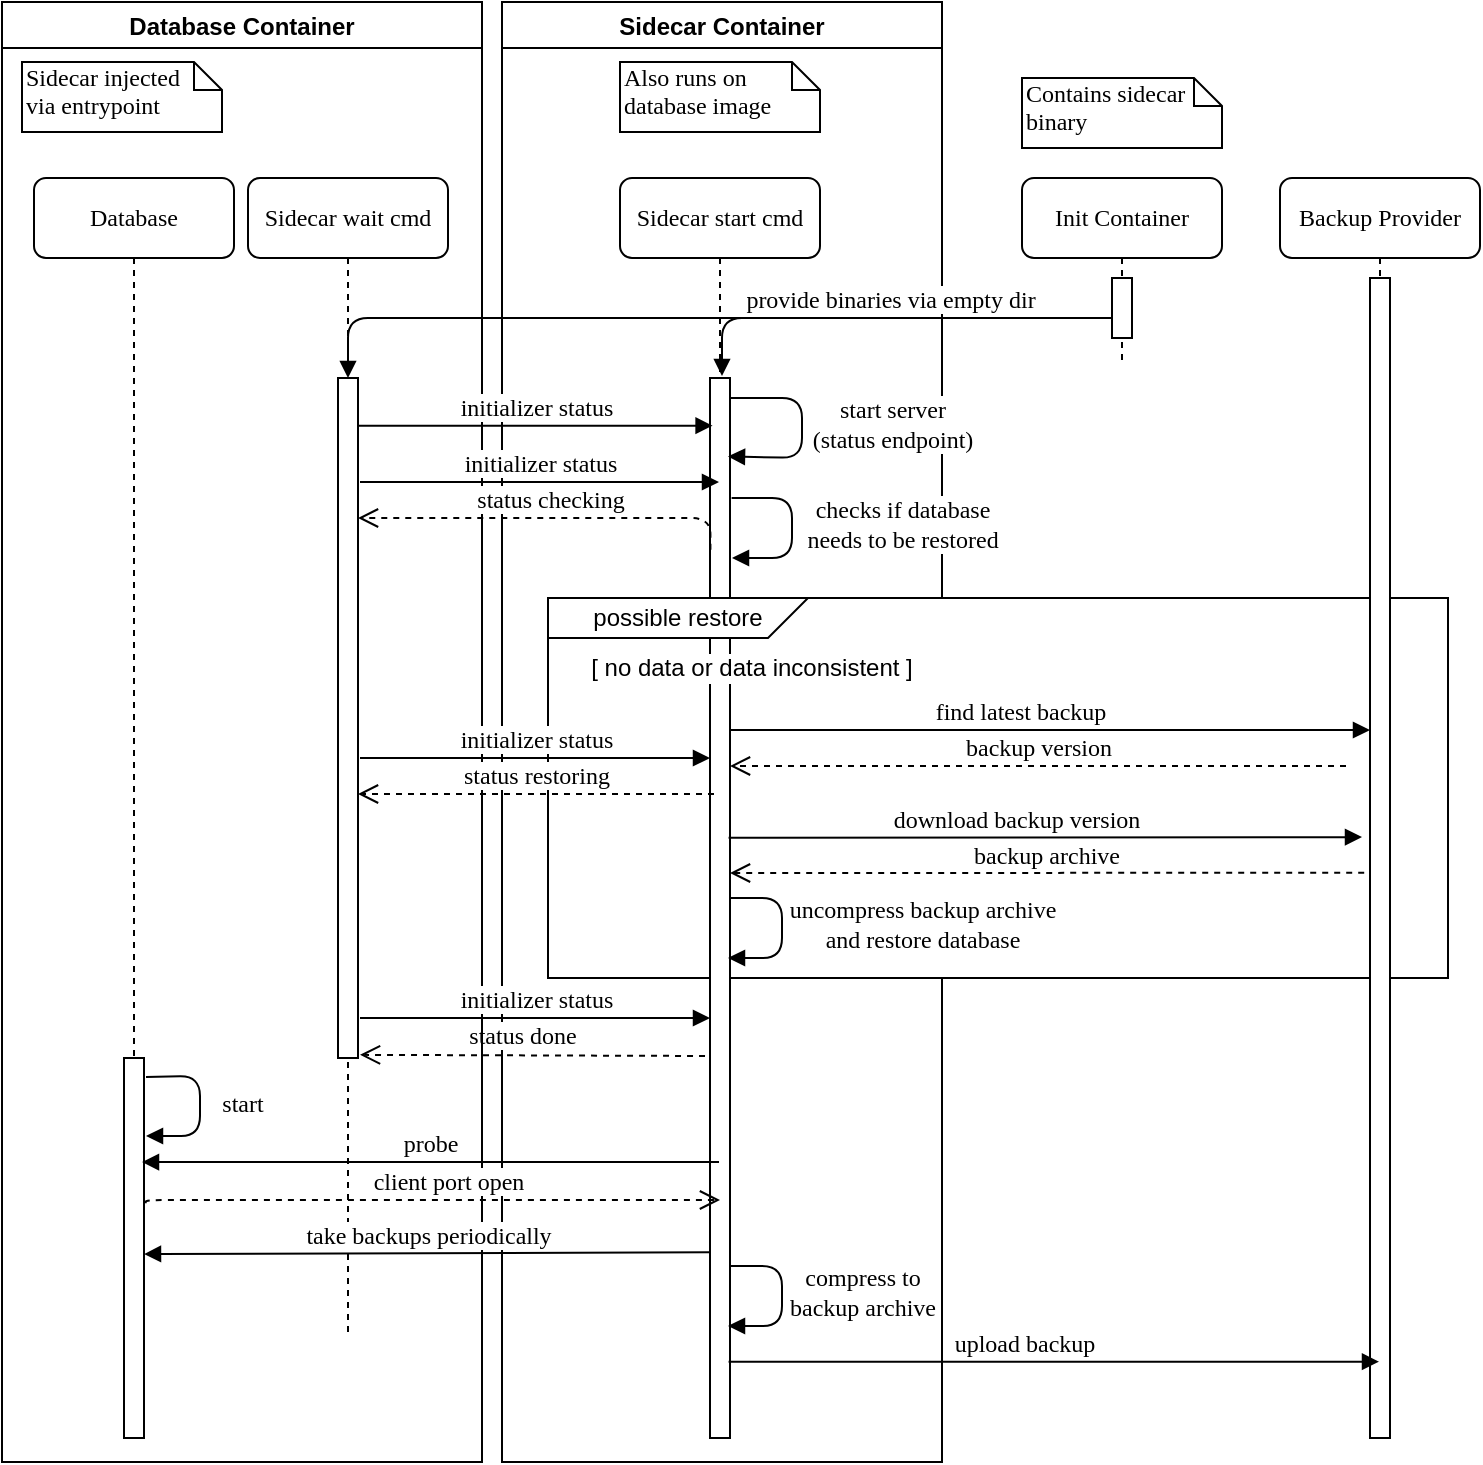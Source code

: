 <mxfile version="12.6.6" type="device"><diagram name="Page-1" id="13e1069c-82ec-6db2-03f1-153e76fe0fe0"><mxGraphModel dx="2031" dy="1277" grid="1" gridSize="10" guides="1" tooltips="1" connect="1" arrows="1" fold="1" page="1" pageScale="1" pageWidth="1100" pageHeight="850" background="#ffffff" math="0" shadow="0"><root><mxCell id="0"/><mxCell id="1" parent="0"/><mxCell id="8hgb_S_A5nP3CUkCG9I1-37" value="Sidecar Container" style="swimlane;labelBackgroundColor=#ffffff;" vertex="1" parent="1"><mxGeometry x="280" y="40" width="220" height="730" as="geometry"/></mxCell><mxCell id="8hgb_S_A5nP3CUkCG9I1-2" value="Also runs on database image" style="shape=note;whiteSpace=wrap;html=1;size=14;verticalAlign=top;align=left;spacingTop=-6;rounded=0;shadow=0;comic=0;labelBackgroundColor=none;strokeWidth=1;fontFamily=Verdana;fontSize=12" vertex="1" parent="8hgb_S_A5nP3CUkCG9I1-37"><mxGeometry x="59" y="30" width="100" height="35" as="geometry"/></mxCell><mxCell id="8hgb_S_A5nP3CUkCG9I1-31" value="status done" style="html=1;verticalAlign=bottom;endArrow=open;dashed=1;endSize=8;labelBackgroundColor=#ffffff;fontFamily=Verdana;fontSize=12;edgeStyle=elbowEdgeStyle;elbow=vertical;exitX=-0.048;exitY=0.474;exitDx=0;exitDy=0;exitPerimeter=0;fontColor=#000000;" edge="1" parent="8hgb_S_A5nP3CUkCG9I1-37"><mxGeometry x="0.061" relative="1" as="geometry"><mxPoint x="-71" y="526" as="targetPoint"/><Array as="points"><mxPoint x="144" y="526.43"/></Array><mxPoint x="101.52" y="526.99" as="sourcePoint"/><mxPoint as="offset"/></mxGeometry></mxCell><mxCell id="8hgb_S_A5nP3CUkCG9I1-13" value="" style="rounded=0;whiteSpace=wrap;html=1;" vertex="1" parent="1"><mxGeometry x="303" y="338" width="450" height="190" as="geometry"/></mxCell><mxCell id="7baba1c4bc27f4b0-2" value="Sidecar start cmd" style="shape=umlLifeline;perimeter=lifelinePerimeter;whiteSpace=wrap;html=1;container=1;collapsible=0;recursiveResize=0;outlineConnect=0;rounded=1;shadow=0;comic=0;labelBackgroundColor=#ffffff;strokeWidth=1;fontFamily=Verdana;fontSize=12;align=center;" parent="1" vertex="1"><mxGeometry x="339" y="128" width="100" height="630" as="geometry"/></mxCell><mxCell id="7baba1c4bc27f4b0-10" value="" style="html=1;points=[];perimeter=orthogonalPerimeter;rounded=0;shadow=0;comic=0;labelBackgroundColor=none;strokeWidth=1;fontFamily=Verdana;fontSize=12;align=center;" parent="7baba1c4bc27f4b0-2" vertex="1"><mxGeometry x="45" y="100" width="10" height="530" as="geometry"/></mxCell><mxCell id="8hgb_S_A5nP3CUkCG9I1-19" value="find latest backup" style="html=1;verticalAlign=bottom;endArrow=block;labelBackgroundColor=none;fontFamily=Verdana;fontSize=12;" edge="1" parent="7baba1c4bc27f4b0-2" target="8hgb_S_A5nP3CUkCG9I1-21"><mxGeometry x="-0.094" relative="1" as="geometry"><mxPoint x="55" y="276.0" as="sourcePoint"/><mxPoint x="375" y="276.0" as="targetPoint"/><Array as="points"/><mxPoint as="offset"/></mxGeometry></mxCell><mxCell id="8hgb_S_A5nP3CUkCG9I1-5" value="start server &lt;br&gt;(status endpoint)" style="html=1;verticalAlign=bottom;endArrow=block;labelBackgroundColor=#ffffff;fontFamily=Verdana;fontSize=12;entryX=0.9;entryY=0.074;entryDx=0;entryDy=0;entryPerimeter=0;" edge="1" parent="7baba1c4bc27f4b0-2" source="7baba1c4bc27f4b0-10" target="7baba1c4bc27f4b0-10"><mxGeometry x="0.349" y="50" relative="1" as="geometry"><mxPoint x="9.81" y="110.0" as="sourcePoint"/><mxPoint x="9.81" y="370" as="targetPoint"/><Array as="points"><mxPoint x="91" y="110"/><mxPoint x="91" y="140"/></Array><mxPoint x="50" y="-50" as="offset"/></mxGeometry></mxCell><mxCell id="8hgb_S_A5nP3CUkCG9I1-28" value="uncompress backup archive&lt;br&gt;and restore database" style="html=1;verticalAlign=bottom;endArrow=block;labelBackgroundColor=none;fontFamily=Verdana;fontSize=12;" edge="1" parent="7baba1c4bc27f4b0-2" source="7baba1c4bc27f4b0-10"><mxGeometry x="0.357" y="-70" relative="1" as="geometry"><mxPoint x="10.81" y="360.0" as="sourcePoint"/><mxPoint x="54" y="390" as="targetPoint"/><Array as="points"><mxPoint x="81" y="360"/><mxPoint x="81" y="390"/></Array><mxPoint x="70" y="70" as="offset"/></mxGeometry></mxCell><mxCell id="7baba1c4bc27f4b0-3" value="Init Container" style="shape=umlLifeline;perimeter=lifelinePerimeter;whiteSpace=wrap;html=1;container=1;collapsible=0;recursiveResize=0;outlineConnect=0;rounded=1;shadow=0;comic=0;labelBackgroundColor=none;strokeWidth=1;fontFamily=Verdana;fontSize=12;align=center;" parent="1" vertex="1"><mxGeometry x="540" y="128" width="100" height="92" as="geometry"/></mxCell><mxCell id="7baba1c4bc27f4b0-13" value="" style="html=1;points=[];perimeter=orthogonalPerimeter;rounded=0;shadow=0;comic=0;labelBackgroundColor=none;strokeWidth=1;fontFamily=Verdana;fontSize=12;align=center;" parent="7baba1c4bc27f4b0-3" vertex="1"><mxGeometry x="45" y="50" width="10" height="30" as="geometry"/></mxCell><mxCell id="7baba1c4bc27f4b0-8" value="Sidecar wait cmd" style="shape=umlLifeline;perimeter=lifelinePerimeter;whiteSpace=wrap;html=1;container=1;collapsible=0;recursiveResize=0;outlineConnect=0;rounded=1;shadow=0;comic=0;labelBackgroundColor=none;strokeWidth=1;fontFamily=Verdana;fontSize=12;align=center;" parent="1" vertex="1"><mxGeometry x="153" y="128" width="100" height="580" as="geometry"/></mxCell><mxCell id="7baba1c4bc27f4b0-9" value="" style="html=1;points=[];perimeter=orthogonalPerimeter;rounded=0;shadow=0;comic=0;labelBackgroundColor=none;strokeWidth=1;fontFamily=Verdana;fontSize=12;align=center;" parent="7baba1c4bc27f4b0-8" vertex="1"><mxGeometry x="45" y="100" width="10" height="340" as="geometry"/></mxCell><mxCell id="7baba1c4bc27f4b0-17" value="provide binaries via empty dir" style="html=1;verticalAlign=bottom;endArrow=block;labelBackgroundColor=#ffffff;fontFamily=Verdana;fontSize=12;edgeStyle=elbowEdgeStyle;elbow=vertical;" parent="1" source="7baba1c4bc27f4b0-13" target="7baba1c4bc27f4b0-9" edge="1"><mxGeometry x="-0.462" relative="1" as="geometry"><mxPoint x="513" y="212" as="sourcePoint"/><Array as="points"><mxPoint x="503" y="198"/></Array><mxPoint x="273" y="218" as="targetPoint"/><mxPoint as="offset"/></mxGeometry></mxCell><mxCell id="7baba1c4bc27f4b0-42" value="Contains sidecar&lt;br&gt;binary" style="shape=note;whiteSpace=wrap;html=1;size=14;verticalAlign=top;align=left;spacingTop=-6;rounded=0;shadow=0;comic=0;labelBackgroundColor=none;strokeWidth=1;fontFamily=Verdana;fontSize=12" parent="1" vertex="1"><mxGeometry x="540" y="78" width="100" height="35" as="geometry"/></mxCell><mxCell id="8hgb_S_A5nP3CUkCG9I1-3" value="" style="html=1;verticalAlign=bottom;endArrow=block;labelBackgroundColor=none;fontFamily=Verdana;fontSize=12;edgeStyle=elbowEdgeStyle;elbow=vertical;" edge="1" parent="1"><mxGeometry x="0.108" y="-17" relative="1" as="geometry"><mxPoint x="513" y="198" as="sourcePoint"/><Array as="points"><mxPoint x="423" y="198"/></Array><mxPoint x="390" y="227" as="targetPoint"/><mxPoint as="offset"/></mxGeometry></mxCell><mxCell id="8hgb_S_A5nP3CUkCG9I1-7" value="checks if database &lt;br&gt;needs to be restored" style="html=1;verticalAlign=bottom;endArrow=block;labelBackgroundColor=#ffffff;fontFamily=Verdana;fontSize=12;" edge="1" parent="1"><mxGeometry x="0.335" y="-55" relative="1" as="geometry"><mxPoint x="394.81" y="288.0" as="sourcePoint"/><mxPoint x="395" y="318" as="targetPoint"/><Array as="points"><mxPoint x="425" y="288"/><mxPoint x="425" y="318"/></Array><mxPoint x="55" y="55" as="offset"/></mxGeometry></mxCell><mxCell id="8hgb_S_A5nP3CUkCG9I1-12" value="possible restore" style="shape=card;whiteSpace=wrap;html=1;rotation=0;flipV=1;flipH=1;" vertex="1" parent="1"><mxGeometry x="303" y="338" width="130" height="20" as="geometry"/></mxCell><mxCell id="8hgb_S_A5nP3CUkCG9I1-20" value="Backup Provider" style="shape=umlLifeline;perimeter=lifelinePerimeter;whiteSpace=wrap;html=1;container=1;collapsible=0;recursiveResize=0;outlineConnect=0;rounded=1;shadow=0;comic=0;labelBackgroundColor=none;strokeWidth=1;fontFamily=Verdana;fontSize=12;align=center;" vertex="1" parent="1"><mxGeometry x="669" y="128" width="100" height="622" as="geometry"/></mxCell><mxCell id="8hgb_S_A5nP3CUkCG9I1-21" value="" style="html=1;points=[];perimeter=orthogonalPerimeter;rounded=0;shadow=0;comic=0;labelBackgroundColor=none;strokeWidth=1;fontFamily=Verdana;fontSize=12;align=center;" vertex="1" parent="8hgb_S_A5nP3CUkCG9I1-20"><mxGeometry x="45" y="50" width="10" height="580" as="geometry"/></mxCell><mxCell id="8hgb_S_A5nP3CUkCG9I1-23" value="backup version" style="html=1;verticalAlign=bottom;endArrow=open;dashed=1;endSize=8;labelBackgroundColor=none;fontFamily=Verdana;fontSize=12;edgeStyle=elbowEdgeStyle;elbow=vertical;" edge="1" parent="1" target="7baba1c4bc27f4b0-10"><mxGeometry relative="1" as="geometry"><mxPoint x="410" y="422" as="targetPoint"/><Array as="points"><mxPoint x="558" y="422"/></Array><mxPoint x="702" y="422" as="sourcePoint"/></mxGeometry></mxCell><mxCell id="8hgb_S_A5nP3CUkCG9I1-24" value="download backup version" style="html=1;verticalAlign=bottom;endArrow=block;labelBackgroundColor=#ffffff;fontFamily=Verdana;fontSize=12;exitX=0.929;exitY=0.511;exitDx=0;exitDy=0;exitPerimeter=0;entryX=-0.4;entryY=0.482;entryDx=0;entryDy=0;entryPerimeter=0;" edge="1" parent="1" target="8hgb_S_A5nP3CUkCG9I1-21"><mxGeometry x="-0.094" relative="1" as="geometry"><mxPoint x="393.29" y="457.83" as="sourcePoint"/><mxPoint x="697" y="457.83" as="targetPoint"/><Array as="points"/><mxPoint as="offset"/></mxGeometry></mxCell><mxCell id="8hgb_S_A5nP3CUkCG9I1-25" value="backup archive" style="html=1;verticalAlign=bottom;endArrow=open;dashed=1;endSize=8;labelBackgroundColor=#ffffff;fontFamily=Verdana;fontSize=12;edgeStyle=elbowEdgeStyle;elbow=vertical;exitX=-0.29;exitY=0.511;exitDx=0;exitDy=0;exitPerimeter=0;" edge="1" parent="1"><mxGeometry relative="1" as="geometry"><mxPoint x="394" y="476" as="targetPoint"/><Array as="points"/><mxPoint x="711.1" y="475.38" as="sourcePoint"/></mxGeometry></mxCell><mxCell id="8hgb_S_A5nP3CUkCG9I1-36" value="Database Container" style="swimlane;labelBackgroundColor=#ffffff;" vertex="1" parent="1"><mxGeometry x="30" y="40" width="240" height="730" as="geometry"/></mxCell><mxCell id="7baba1c4bc27f4b0-40" value="Sidecar injected &lt;br&gt;via entrypoint" style="shape=note;whiteSpace=wrap;html=1;size=14;verticalAlign=top;align=left;spacingTop=-6;rounded=0;shadow=0;comic=0;labelBackgroundColor=none;strokeWidth=1;fontFamily=Verdana;fontSize=12" parent="8hgb_S_A5nP3CUkCG9I1-36" vertex="1"><mxGeometry x="10" y="30" width="100" height="35" as="geometry"/></mxCell><mxCell id="8hgb_S_A5nP3CUkCG9I1-30" value="initializer status" style="html=1;verticalAlign=bottom;endArrow=block;labelBackgroundColor=#ffffff;fontFamily=Verdana;fontSize=12;" edge="1" parent="1" target="7baba1c4bc27f4b0-10"><mxGeometry relative="1" as="geometry"><mxPoint x="209" y="418.0" as="sourcePoint"/><mxPoint x="337" y="418" as="targetPoint"/></mxGeometry></mxCell><mxCell id="8hgb_S_A5nP3CUkCG9I1-32" value="initializer status" style="html=1;verticalAlign=bottom;endArrow=block;labelBackgroundColor=#ffffff;fontFamily=Verdana;fontSize=12;" edge="1" parent="1" target="7baba1c4bc27f4b0-10"><mxGeometry relative="1" as="geometry"><mxPoint x="209" y="548.0" as="sourcePoint"/><mxPoint x="337" y="548.0" as="targetPoint"/></mxGeometry></mxCell><mxCell id="7baba1c4bc27f4b0-23" value="initializer status" style="html=1;verticalAlign=bottom;endArrow=block;labelBackgroundColor=#ffffff;fontFamily=Verdana;fontSize=12;entryX=0.129;entryY=0.045;entryDx=0;entryDy=0;entryPerimeter=0;" parent="1" source="7baba1c4bc27f4b0-9" target="7baba1c4bc27f4b0-10" edge="1"><mxGeometry relative="1" as="geometry"><mxPoint x="211" y="248" as="sourcePoint"/><mxPoint x="336" y="248" as="targetPoint"/></mxGeometry></mxCell><mxCell id="7baba1c4bc27f4b0-30" value="status checking" style="html=1;verticalAlign=bottom;endArrow=open;dashed=1;endSize=8;labelBackgroundColor=#ffffff;fontFamily=Verdana;fontSize=12;edgeStyle=elbowEdgeStyle;elbow=vertical;exitX=0.021;exitY=0.162;exitDx=0;exitDy=0;exitPerimeter=0;" parent="1" source="7baba1c4bc27f4b0-10" edge="1"><mxGeometry relative="1" as="geometry"><mxPoint x="208" y="298" as="targetPoint"/><Array as="points"><mxPoint x="233" y="298"/></Array><mxPoint x="333" y="298" as="sourcePoint"/></mxGeometry></mxCell><mxCell id="8hgb_S_A5nP3CUkCG9I1-6" value="initializer status" style="html=1;verticalAlign=bottom;endArrow=block;labelBackgroundColor=#ffffff;fontFamily=Verdana;fontSize=12;" edge="1" parent="1" target="7baba1c4bc27f4b0-2"><mxGeometry relative="1" as="geometry"><mxPoint x="209" y="280.0" as="sourcePoint"/><mxPoint x="337" y="280.0" as="targetPoint"/></mxGeometry></mxCell><mxCell id="8hgb_S_A5nP3CUkCG9I1-15" value="[ no data or data inconsistent ]" style="text;html=1;strokeColor=none;fillColor=none;align=center;verticalAlign=middle;whiteSpace=wrap;rounded=0;labelBackgroundColor=#ffffff;" vertex="1" parent="1"><mxGeometry x="310" y="363" width="190" height="20" as="geometry"/></mxCell><mxCell id="8hgb_S_A5nP3CUkCG9I1-29" value="status restoring" style="html=1;verticalAlign=bottom;endArrow=open;dashed=1;endSize=8;labelBackgroundColor=#ffffff;fontFamily=Verdana;fontSize=12;edgeStyle=elbowEdgeStyle;elbow=vertical;" edge="1" parent="1"><mxGeometry relative="1" as="geometry"><mxPoint x="208" y="436.0" as="targetPoint"/><Array as="points"><mxPoint x="233" y="436"/></Array><mxPoint x="386" y="436" as="sourcePoint"/></mxGeometry></mxCell><mxCell id="8hgb_S_A5nP3CUkCG9I1-38" value="Database" style="shape=umlLifeline;perimeter=lifelinePerimeter;whiteSpace=wrap;html=1;container=1;collapsible=0;recursiveResize=0;outlineConnect=0;rounded=1;shadow=0;comic=0;labelBackgroundColor=none;strokeWidth=1;fontFamily=Verdana;fontSize=12;align=center;" vertex="1" parent="1"><mxGeometry x="46" y="128" width="100" height="630" as="geometry"/></mxCell><mxCell id="8hgb_S_A5nP3CUkCG9I1-39" value="" style="html=1;points=[];perimeter=orthogonalPerimeter;rounded=0;shadow=0;comic=0;labelBackgroundColor=none;strokeWidth=1;fontFamily=Verdana;fontSize=12;align=center;" vertex="1" parent="8hgb_S_A5nP3CUkCG9I1-38"><mxGeometry x="45" y="440" width="10" height="190" as="geometry"/></mxCell><mxCell id="8hgb_S_A5nP3CUkCG9I1-40" value="start" style="html=1;verticalAlign=bottom;endArrow=block;labelBackgroundColor=none;fontFamily=Verdana;fontSize=12;exitX=0.9;exitY=0.592;exitDx=0;exitDy=0;exitPerimeter=0;" edge="1" parent="1"><mxGeometry x="0.357" y="-22" relative="1" as="geometry"><mxPoint x="102" y="577.48" as="sourcePoint"/><mxPoint x="102" y="607" as="targetPoint"/><Array as="points"><mxPoint x="129" y="577"/><mxPoint x="129" y="607"/></Array><mxPoint x="21" y="15" as="offset"/></mxGeometry></mxCell><mxCell id="8hgb_S_A5nP3CUkCG9I1-43" value="probe" style="html=1;verticalAlign=bottom;endArrow=block;labelBackgroundColor=#ffffff;fontFamily=Verdana;fontSize=12;entryX=0.9;entryY=0.554;entryDx=0;entryDy=0;entryPerimeter=0;" edge="1" parent="1" source="7baba1c4bc27f4b0-2"><mxGeometry relative="1" as="geometry"><mxPoint x="370" y="620" as="sourcePoint"/><mxPoint x="100" y="620.02" as="targetPoint"/></mxGeometry></mxCell><mxCell id="8hgb_S_A5nP3CUkCG9I1-44" value="client port open" style="html=1;verticalAlign=bottom;endArrow=open;dashed=1;endSize=8;labelBackgroundColor=#ffffff;fontFamily=Verdana;fontSize=12;edgeStyle=elbowEdgeStyle;elbow=vertical;exitX=1.086;exitY=0.566;exitDx=0;exitDy=0;exitPerimeter=0;fontColor=#000000;" edge="1" parent="1"><mxGeometry x="0.061" relative="1" as="geometry"><mxPoint x="389" y="639" as="targetPoint"/><Array as="points"><mxPoint x="100" y="639"/></Array><mxPoint x="101.86" y="640.58" as="sourcePoint"/><mxPoint as="offset"/></mxGeometry></mxCell><mxCell id="8hgb_S_A5nP3CUkCG9I1-45" value="take backups periodically" style="html=1;verticalAlign=bottom;endArrow=block;labelBackgroundColor=#ffffff;fontFamily=Verdana;fontSize=12;entryX=0.9;entryY=0.554;entryDx=0;entryDy=0;entryPerimeter=0;exitX=-0.1;exitY=0.889;exitDx=0;exitDy=0;exitPerimeter=0;" edge="1" parent="1"><mxGeometry relative="1" as="geometry"><mxPoint x="384" y="665.16" as="sourcePoint"/><mxPoint x="101" y="666.02" as="targetPoint"/></mxGeometry></mxCell><mxCell id="8hgb_S_A5nP3CUkCG9I1-48" value="compress to &lt;br&gt;backup archive" style="html=1;verticalAlign=bottom;endArrow=block;labelBackgroundColor=none;fontFamily=Verdana;fontSize=12;" edge="1" parent="1"><mxGeometry x="0.349" y="-40" relative="1" as="geometry"><mxPoint x="394" y="672" as="sourcePoint"/><mxPoint x="393" y="702" as="targetPoint"/><Array as="points"><mxPoint x="420" y="672"/><mxPoint x="420" y="702"/></Array><mxPoint x="40" y="40" as="offset"/></mxGeometry></mxCell><mxCell id="8hgb_S_A5nP3CUkCG9I1-49" value="upload backup" style="html=1;verticalAlign=bottom;endArrow=block;labelBackgroundColor=#ffffff;fontFamily=Verdana;fontSize=12;exitX=0.929;exitY=0.511;exitDx=0;exitDy=0;exitPerimeter=0;" edge="1" parent="1" target="8hgb_S_A5nP3CUkCG9I1-20"><mxGeometry x="-0.094" relative="1" as="geometry"><mxPoint x="393.29" y="719.83" as="sourcePoint"/><mxPoint x="697" y="719.83" as="targetPoint"/><Array as="points"/><mxPoint as="offset"/></mxGeometry></mxCell></root></mxGraphModel></diagram></mxfile>